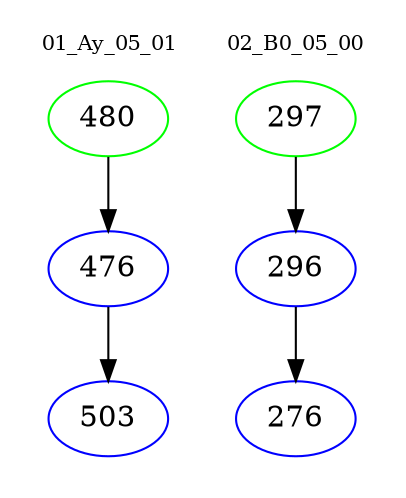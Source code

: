 digraph{
subgraph cluster_0 {
color = white
label = "01_Ay_05_01";
fontsize=10;
T0_480 [label="480", color="green"]
T0_480 -> T0_476 [color="black"]
T0_476 [label="476", color="blue"]
T0_476 -> T0_503 [color="black"]
T0_503 [label="503", color="blue"]
}
subgraph cluster_1 {
color = white
label = "02_B0_05_00";
fontsize=10;
T1_297 [label="297", color="green"]
T1_297 -> T1_296 [color="black"]
T1_296 [label="296", color="blue"]
T1_296 -> T1_276 [color="black"]
T1_276 [label="276", color="blue"]
}
}
